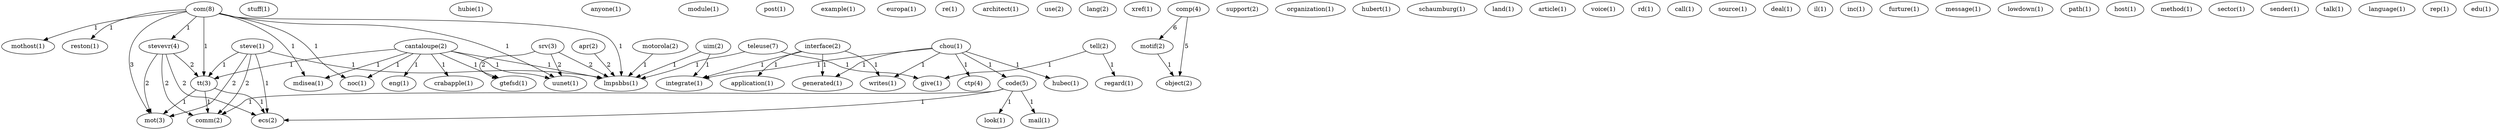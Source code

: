 digraph G {
  com [ label="com(8)" ];
  mothost [ label="mothost(1)" ];
  reston [ label="reston(1)" ];
  stevevr [ label="stevevr(4)" ];
  tt [ label="tt(3)" ];
  mot [ label="mot(3)" ];
  mdisea [ label="mdisea(1)" ];
  noc [ label="noc(1)" ];
  uunet [ label="uunet(1)" ];
  lmpsbbs [ label="lmpsbbs(1)" ];
  stuff [ label="stuff(1)" ];
  hubie [ label="hubie(1)" ];
  anyone [ label="anyone(1)" ];
  module [ label="module(1)" ];
  post [ label="post(1)" ];
  example [ label="example(1)" ];
  interface [ label="interface(2)" ];
  application [ label="application(1)" ];
  generated [ label="generated(1)" ];
  writes [ label="writes(1)" ];
  integrate [ label="integrate(1)" ];
  tell [ label="tell(2)" ];
  regard [ label="regard(1)" ];
  give [ label="give(1)" ];
  steve [ label="steve(1)" ];
  comm [ label="comm(2)" ];
  ecs [ label="ecs(2)" ];
  europa [ label="europa(1)" ];
  re [ label="re(1)" ];
  cantaloupe [ label="cantaloupe(2)" ];
  crabapple [ label="crabapple(1)" ];
  eng [ label="eng(1)" ];
  gtefsd [ label="gtefsd(1)" ];
  architect [ label="architect(1)" ];
  chou [ label="chou(1)" ];
  ctp [ label="ctp(4)" ];
  code [ label="code(5)" ];
  hubec [ label="hubec(1)" ];
  use [ label="use(2)" ];
  lang [ label="lang(2)" ];
  xref [ label="xref(1)" ];
  comp [ label="comp(4)" ];
  motif [ label="motif(2)" ];
  object [ label="object(2)" ];
  support [ label="support(2)" ];
  organization [ label="organization(1)" ];
  hubert [ label="hubert(1)" ];
  schaumburg [ label="schaumburg(1)" ];
  land [ label="land(1)" ];
  look [ label="look(1)" ];
  mail [ label="mail(1)" ];
  article [ label="article(1)" ];
  voice [ label="voice(1)" ];
  rd [ label="rd(1)" ];
  motorola [ label="motorola(2)" ];
  call [ label="call(1)" ];
  source [ label="source(1)" ];
  deal [ label="deal(1)" ];
  il [ label="il(1)" ];
  inc [ label="inc(1)" ];
  srv [ label="srv(3)" ];
  furture [ label="furture(1)" ];
  apr [ label="apr(2)" ];
  message [ label="message(1)" ];
  lowdown [ label="lowdown(1)" ];
  uim [ label="uim(2)" ];
  path [ label="path(1)" ];
  host [ label="host(1)" ];
  method [ label="method(1)" ];
  sector [ label="sector(1)" ];
  sender [ label="sender(1)" ];
  talk [ label="talk(1)" ];
  teleuse [ label="teleuse(7)" ];
  language [ label="language(1)" ];
  rep [ label="rep(1)" ];
  edu [ label="edu(1)" ];
  com -> mothost [ label="1" ];
  com -> reston [ label="1" ];
  com -> stevevr [ label="1" ];
  com -> tt [ label="1" ];
  com -> mot [ label="3" ];
  com -> mdisea [ label="1" ];
  com -> noc [ label="1" ];
  com -> uunet [ label="1" ];
  com -> lmpsbbs [ label="1" ];
  interface -> application [ label="1" ];
  interface -> generated [ label="1" ];
  interface -> writes [ label="1" ];
  interface -> integrate [ label="1" ];
  tell -> regard [ label="1" ];
  tell -> give [ label="1" ];
  steve -> tt [ label="1" ];
  steve -> mot [ label="2" ];
  steve -> comm [ label="2" ];
  steve -> ecs [ label="1" ];
  steve -> lmpsbbs [ label="1" ];
  stevevr -> tt [ label="2" ];
  stevevr -> mot [ label="2" ];
  stevevr -> comm [ label="2" ];
  stevevr -> ecs [ label="2" ];
  cantaloupe -> tt [ label="1" ];
  cantaloupe -> crabapple [ label="1" ];
  cantaloupe -> eng [ label="1" ];
  cantaloupe -> mdisea [ label="1" ];
  cantaloupe -> noc [ label="1" ];
  cantaloupe -> uunet [ label="1" ];
  cantaloupe -> lmpsbbs [ label="1" ];
  cantaloupe -> gtefsd [ label="1" ];
  tt -> mot [ label="1" ];
  tt -> comm [ label="1" ];
  tt -> ecs [ label="1" ];
  chou -> generated [ label="1" ];
  chou -> ctp [ label="1" ];
  chou -> code [ label="1" ];
  chou -> hubec [ label="1" ];
  chou -> writes [ label="1" ];
  chou -> integrate [ label="1" ];
  comp -> motif [ label="6" ];
  comp -> object [ label="5" ];
  code -> comm [ label="1" ];
  code -> look [ label="1" ];
  code -> ecs [ label="1" ];
  code -> mail [ label="1" ];
  motorola -> lmpsbbs [ label="1" ];
  srv -> uunet [ label="2" ];
  srv -> lmpsbbs [ label="2" ];
  srv -> gtefsd [ label="2" ];
  apr -> lmpsbbs [ label="2" ];
  uim -> integrate [ label="1" ];
  uim -> lmpsbbs [ label="1" ];
  motif -> object [ label="1" ];
  teleuse -> give [ label="1" ];
  teleuse -> lmpsbbs [ label="1" ];
}
